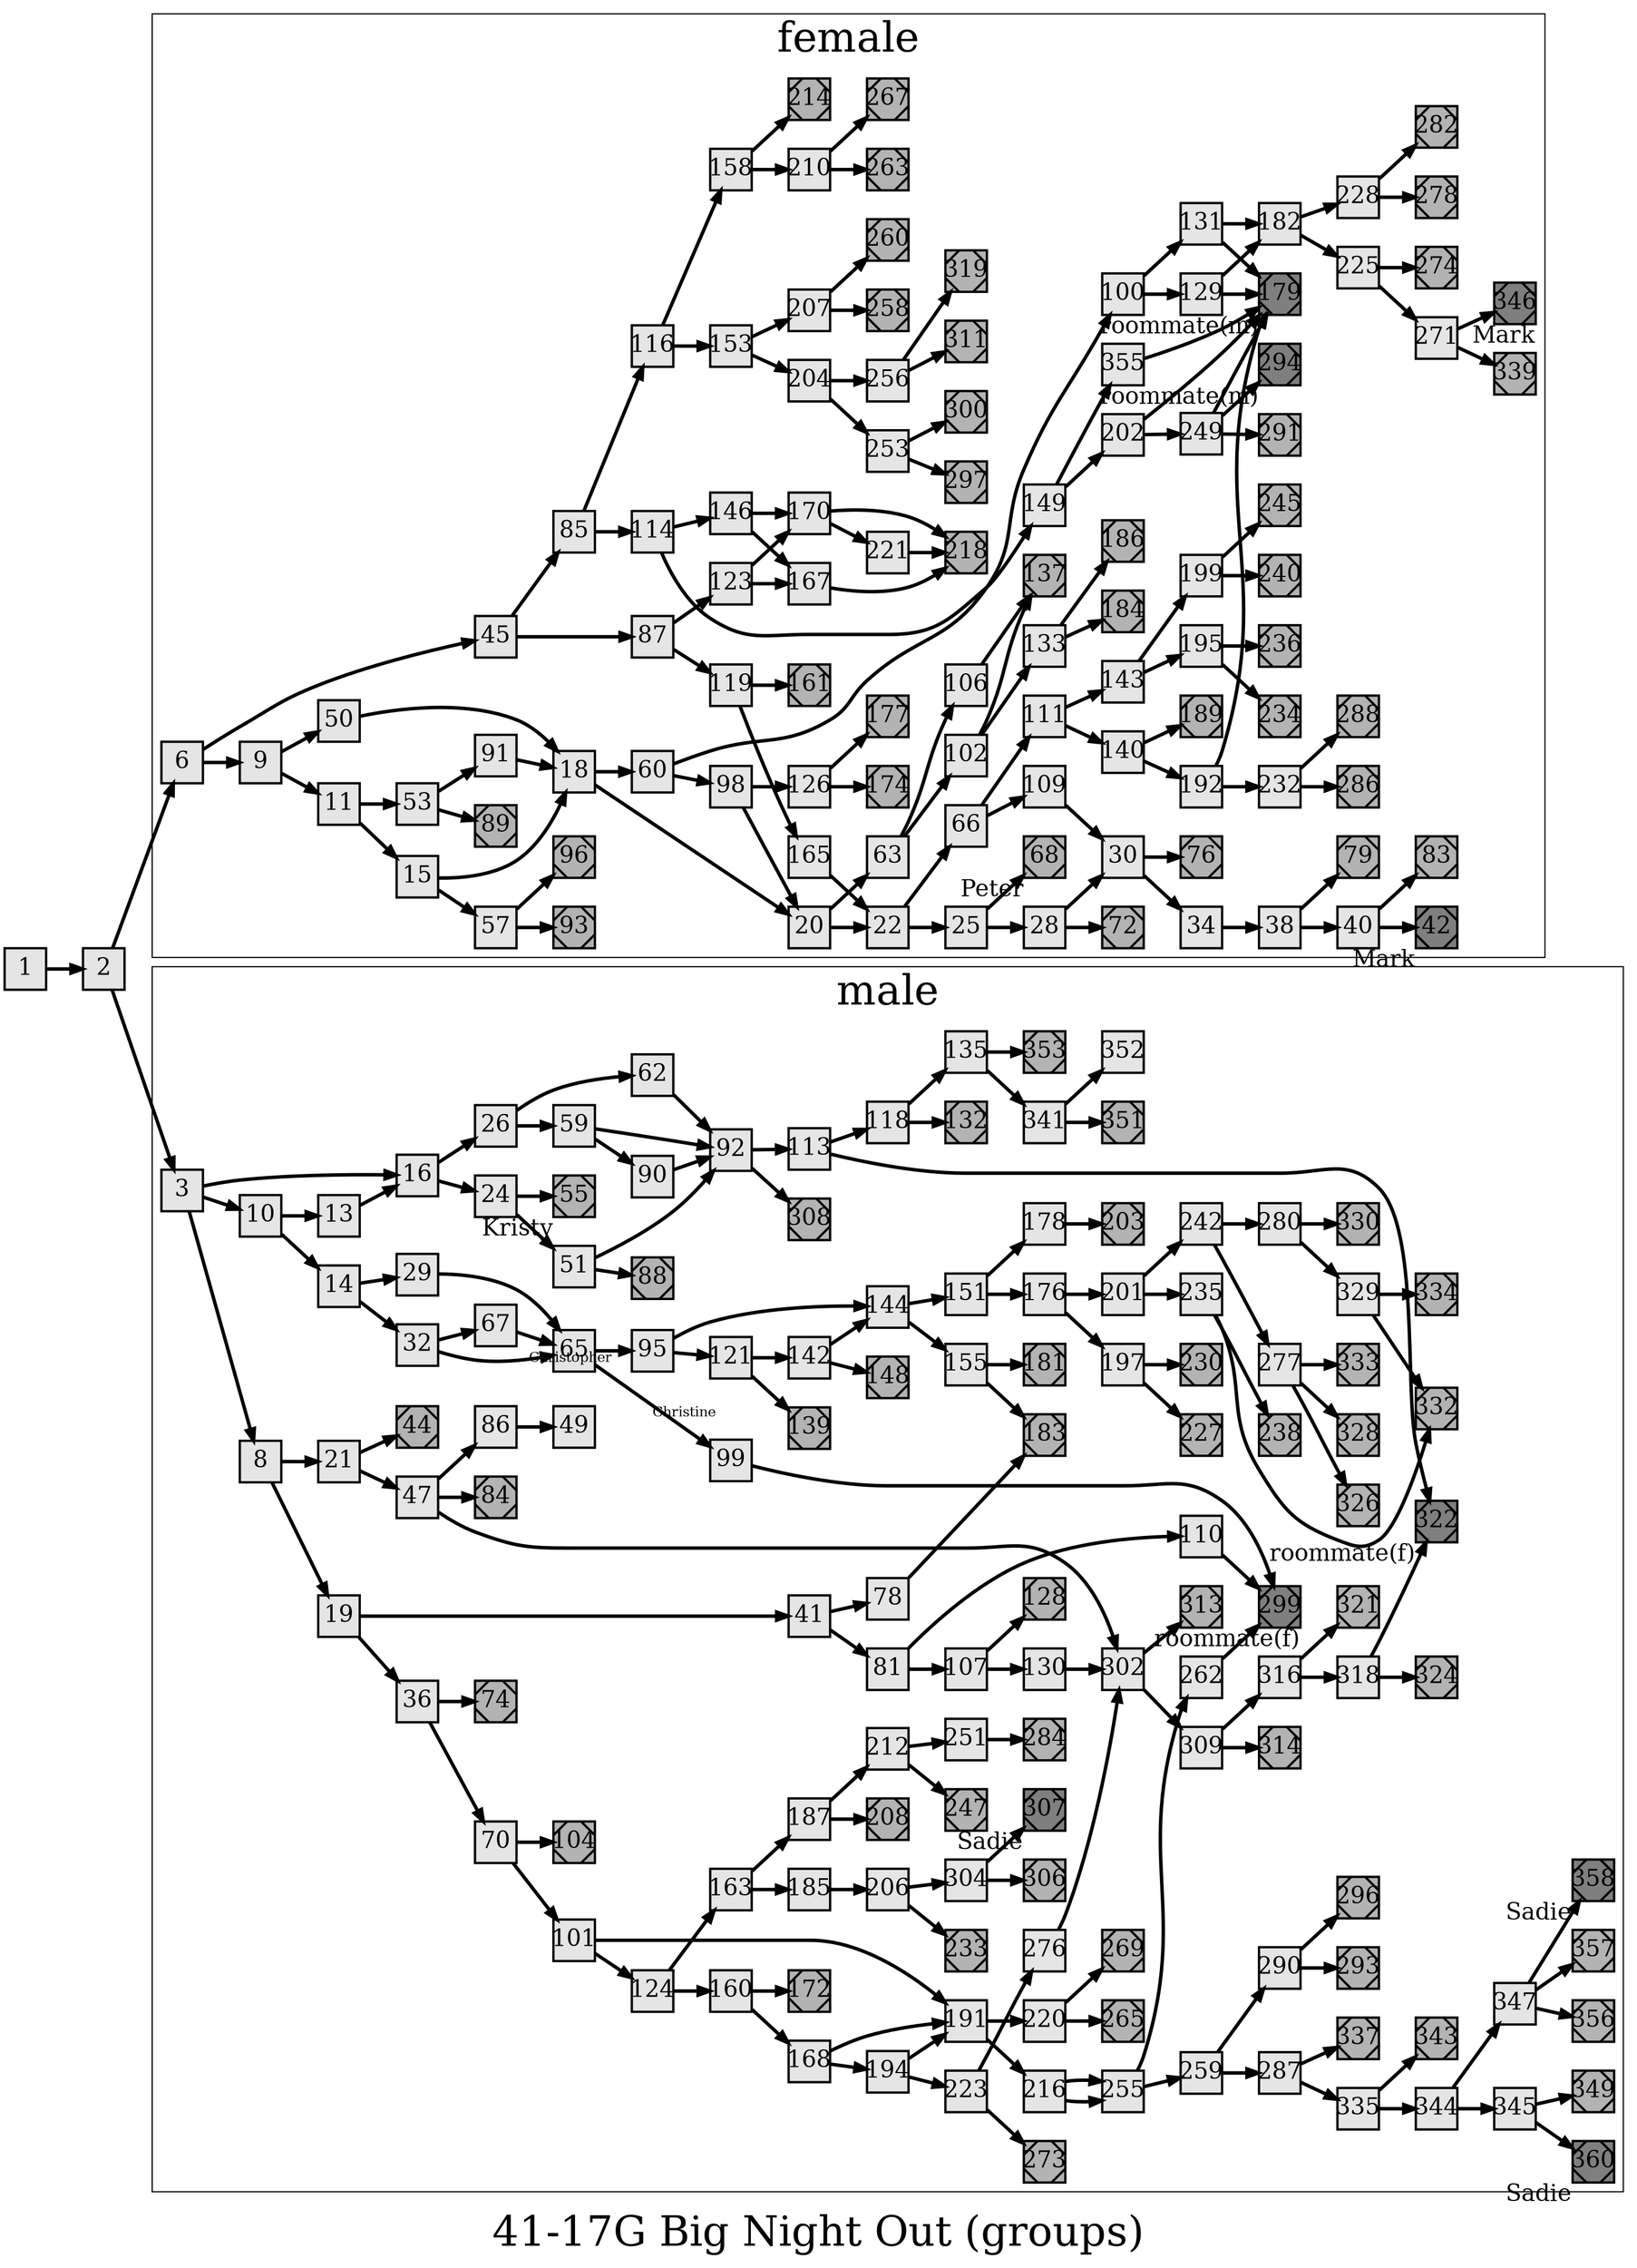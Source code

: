 digraph g{
  graph [ label="41-17G Big Night Out (groups)" rankdir=LR, ordering=out, fontsize=36, nodesep="0.35", ranksep="0.45"];
  node  [shape=rect, penwidth=2, fontsize=20, style=filled, fillcolor=grey90, margin="0,0", labelfloat=true, regular=true, fixedsize=true];
  edge  [labelfloat=true, penwidth=3, fontsize=12];

  1 -> 2;
  2 -> 6;
  2 -> 3;
  3 -> 8;
  3 -> 16;
  3 -> 10;
  6 -> 9;
  6 -> 45;
  8 -> 19;
  8 -> 21;
  9 -> 11;
  9 -> 50;
  10 -> 14;
  10 -> 13;
  11 -> 15;
  11 -> 53;
  13 -> 16;
  14 -> 32;
  14 -> 29;
  15 -> 18;
  15 -> 57;
  16 -> 24;
  16 -> 26;
  18 -> 60;
  18 -> 20;
  19 -> 36;
  19 -> 41;
  20 -> 22;
  20 -> 63;
  21 -> 44;
  21 -> 47;
  22 -> 25;
  22 -> 66;
  24 -> 51;
  24 -> 55;
  25 -> 28;
  25 -> 68;
  26 -> 59;
  26 -> 62;
  28 -> 30;
  28 -> 72;
  29 -> 65;
  30 -> 34;
  30 -> 76;
  32 -> 67;
  32 -> 65;
  34 -> 38;
  36 -> 70;
  36 -> 74;
  38 -> 40;
  38 -> 79;
  40 -> 42;
  40 -> 83;
  41 -> 78;
  41 -> 81;
  42	[ xlabel="E", shape=Msquare, fontsize=20, fillcolor=grey70, xlabel="" ];
  42	[ xlabel="WIN", shape=Msquare, fontsize=20, fillcolor=grey50 ];
  42	[ xlabel="Mark" ];
  44	[ xlabel="E", shape=Msquare, fontsize=20, fillcolor=grey70, xlabel="" ];
  45 -> 85;
  45 -> 87;
  47 -> 84;
  47 -> 302;
  47 -> 86;
  50 -> 18;
  51 -> 88;
  51 -> 92;
  53 -> 89;
  53 -> 91;
  55	[ xlabel="E", shape=Msquare, fontsize=20, fillcolor=grey70, xlabel="" ];
  55	[ xlabel="Kristy" ];
  57 -> 93;
  57 -> 96;
  59 -> 90;
  59 -> 92;
  60 -> 98;
  60 -> 100;
  62 -> 92;
  63 -> 102;
  63 -> 106;
  65 -> 95	[ xlabel="Christopher" ];
  65 -> 99	[ xlabel="Christine" ];
  66 -> 109;
  66 -> 111;
  67 -> 65;
  68	[ xlabel="E", shape=Msquare, fontsize=20, fillcolor=grey70, xlabel="" ];
  68	[ xlabel="Peter" ];
  70 -> 101;
  70 -> 104;
  72	[ xlabel="E", shape=Msquare, fontsize=20, fillcolor=grey70, xlabel="" ];
  74	[ xlabel="E", shape=Msquare, fontsize=20, fillcolor=grey70, xlabel="" ];
  76	[ xlabel="E", shape=Msquare, fontsize=20, fillcolor=grey70, xlabel="" ];
  78 -> 183;
  79	[ xlabel="E", shape=Msquare, fontsize=20, fillcolor=grey70, xlabel="" ];
  81 -> 107;
  81 -> 110;
  83	[ xlabel="E", shape=Msquare, fontsize=20, fillcolor=grey70, xlabel="" ];
  84	[ xlabel="E", shape=Msquare, fontsize=20, fillcolor=grey70, xlabel="" ];
  85 -> 114;
  85 -> 116;
  86 -> 49;
  87 -> 119;
  87 -> 123;
  88	[ xlabel="E", shape=Msquare, fontsize=20, fillcolor=grey70, xlabel="" ];
  89	[ xlabel="E", shape=Msquare, fontsize=20, fillcolor=grey70, xlabel="" ];
  90 -> 92;
  91 -> 18;
  92 -> 308;
  92 -> 113;
  93	[ xlabel="E", shape=Msquare, fontsize=20, fillcolor=grey70, xlabel="" ];
  95 -> 121;
  95 -> 144;
  96	[ xlabel="E", shape=Msquare, fontsize=20, fillcolor=grey70, xlabel="" ];
  98 -> 20;
  98 -> 126;
  99 -> 299;
  100 -> 129;
  100 -> 131;
  101 -> 124;
  101 -> 191;
  102 -> 133;
  102 -> 137;
  104	[ xlabel="E", shape=Msquare, fontsize=20, fillcolor=grey70, xlabel="" ];
  106 -> 137;
  107 -> 128;
  107 -> 130;
  109 -> 30;
  110 -> 299;
  111 -> 140;
  111 -> 143;
  113 -> 322;
  113 -> 118;
  114 -> 146;
  114 -> 149;
  116 -> 153;
  116 -> 158;
  118 -> 132;
  118 -> 135;
  119 -> 161;
  119 -> 165;
  121 -> 139;
  121 -> 142;
  123 -> 167;
  123 -> 170;
  124 -> 160;
  124 -> 163;
  126 -> 174;
  126 -> 177;
  128	[ xlabel="E", shape=Msquare, fontsize=20, fillcolor=grey70, xlabel="" ];
  129 -> 179;
  129 -> 182;
  130 -> 302;
  131 -> 179;
  131 -> 182;
  132	[ xlabel="E", shape=Msquare, fontsize=20, fillcolor=grey70, xlabel="" ];
  133 -> 184;
  133 -> 186;
  135 -> 341;
  135 -> 353;
  137	[ xlabel="E", shape=Msquare, fontsize=20, fillcolor=grey70, xlabel="" ];
  139	[ xlabel="E", shape=Msquare, fontsize=20, fillcolor=grey70, xlabel="" ];
  140 -> 189;
  140 -> 192;
  142 -> 148;
  142 -> 144;
  143 -> 195;
  143 -> 199;
  144 -> 155;
  144 -> 151;
  146 -> 167;
  146 -> 170;
  148	[ xlabel="E", shape=Msquare, fontsize=20, fillcolor=grey70, xlabel="" ];
  149 -> 202;
  149 -> 355;
  151 -> 176;
  151 -> 178;
  153 -> 204;
  153 -> 207;
  155 -> 181;
  155 -> 183;
  158 -> 210;
  158 -> 214;
  160 -> 168;
  160 -> 172;
  161	[ xlabel="E", shape=Msquare, fontsize=20, fillcolor=grey70, xlabel="" ];
  163 -> 185;
  163 -> 187;
  165 -> 22;
  167 -> 218;
  168 -> 191;
  168 -> 194;
  170 -> 221;
  170 -> 218;
  172	[ xlabel="E", shape=Msquare, fontsize=20, fillcolor=grey70, xlabel="" ];
  174	[ xlabel="E", shape=Msquare, fontsize=20, fillcolor=grey70, xlabel="" ];
  176 -> 197;
  176 -> 201;
  177	[ xlabel="E", shape=Msquare, fontsize=20, fillcolor=grey70, xlabel="" ];
  178 -> 203;
  179	[ xlabel="E", shape=Msquare, fontsize=20, fillcolor=grey70, xlabel="" ];
  181	[ xlabel="E", shape=Msquare, fontsize=20, fillcolor=grey70, xlabel="" ];
  182 -> 225;
  182 -> 228;
  183	[ xlabel="E", shape=Msquare, fontsize=20, fillcolor=grey70, xlabel="" ];
  184	[ xlabel="E", shape=Msquare, fontsize=20, fillcolor=grey70, xlabel="" ];
  185 -> 206;
  186	[ xlabel="E", shape=Msquare, fontsize=20, fillcolor=grey70, xlabel="" ];
  187 -> 208;
  187 -> 212;
  189	[ xlabel="E", shape=Msquare, fontsize=20, fillcolor=grey70, xlabel="" ];
  191 -> 216;
  191 -> 220;
  192 -> 232;
  192 -> 179;
  194 -> 223;
  194 -> 191;
  195 -> 234;
  195 -> 236;
  197 -> 227;
  197 -> 230;
  199 -> 240;
  199 -> 245;
  201 -> 235;
  201 -> 242;
  202 -> 179;
  202 -> 249;
  203	[ xlabel="E", shape=Msquare, fontsize=20, fillcolor=grey70, xlabel="" ];
  204 -> 253;
  204 -> 256;
  206 -> 233;
  206 -> 304;
  207 -> 258;
  207 -> 260;
  208	[ xlabel="E", shape=Msquare, fontsize=20, fillcolor=grey70, xlabel="" ];
  210 -> 263;
  210 -> 267;
  212 -> 247;
  212 -> 251;
  214	[ xlabel="E", shape=Msquare, fontsize=20, fillcolor=grey70, xlabel="" ];
  216 -> 255;
  216 -> 255;
  218	[ xlabel="E", shape=Msquare, fontsize=20, fillcolor=grey70, xlabel="" ];
  220 -> 265;
  220 -> 269;
  221 -> 218;
  223 -> 273;
  223 -> 276;
  225 -> 271;
  225 -> 274;
  227	[ xlabel="E", shape=Msquare, fontsize=20, fillcolor=grey70, xlabel="" ];
  228 -> 278;
  228 -> 282;
  230	[ xlabel="E", shape=Msquare, fontsize=20, fillcolor=grey70, xlabel="" ];
  232 -> 286;
  232 -> 288;
  233	[ xlabel="E", shape=Msquare, fontsize=20, fillcolor=grey70, xlabel="" ];
  234	[ xlabel="E", shape=Msquare, fontsize=20, fillcolor=grey70, xlabel="" ];
  235 -> 238;
  235 -> 332;
  236	[ xlabel="E", shape=Msquare, fontsize=20, fillcolor=grey70, xlabel="" ];
  238	[ xlabel="E", shape=Msquare, fontsize=20, fillcolor=grey70, xlabel="" ];
  240	[ xlabel="E", shape=Msquare, fontsize=20, fillcolor=grey70, xlabel="" ];
  242 -> 277;
  242 -> 280;
  245	[ xlabel="E", shape=Msquare, fontsize=20, fillcolor=grey70, xlabel="" ];
  247	[ xlabel="E", shape=Msquare, fontsize=20, fillcolor=grey70, xlabel="" ];
  249 -> 291;
  249 -> 294;
  249 -> 179;
  251 -> 284;
  253 -> 297;
  253 -> 300;
  255 -> 259;
  255 -> 262;
  256 -> 311;
  256 -> 319;
  258	[ xlabel="E", shape=Msquare, fontsize=20, fillcolor=grey70, xlabel="" ];
  259 -> 287;
  259 -> 290;
  260	[ xlabel="E", shape=Msquare, fontsize=20, fillcolor=grey70, xlabel="" ];
  262 -> 299;
  263	[ xlabel="E", shape=Msquare, fontsize=20, fillcolor=grey70, xlabel="" ];
  265	[ xlabel="E", shape=Msquare, fontsize=20, fillcolor=grey70, xlabel="" ];
  267	[ xlabel="E", shape=Msquare, fontsize=20, fillcolor=grey70, xlabel="" ];
  269	[ xlabel="E", shape=Msquare, fontsize=20, fillcolor=grey70, xlabel="" ];
  271 -> 339;
  271 -> 346;
  273	[ xlabel="E", shape=Msquare, fontsize=20, fillcolor=grey70, xlabel="" ];
  274	[ xlabel="E", shape=Msquare, fontsize=20, fillcolor=grey70, xlabel="" ];
  276 -> 302;
  277 -> 326;
  277 -> 328;
  277 -> 333;
  278	[ xlabel="E", shape=Msquare, fontsize=20, fillcolor=grey70, xlabel="" ];
  280 -> 329;
  280 -> 330;
  282	[ xlabel="E", shape=Msquare, fontsize=20, fillcolor=grey70, xlabel="" ];
  284	[ xlabel="E", shape=Msquare, fontsize=20, fillcolor=grey70, xlabel="" ];
  286	[ xlabel="E", shape=Msquare, fontsize=20, fillcolor=grey70, xlabel="" ];
  287 -> 335;
  287 -> 337;
  288	[ xlabel="E", shape=Msquare, fontsize=20, fillcolor=grey70, xlabel="" ];
  290 -> 293;
  290 -> 296;
  291	[ xlabel="E", shape=Msquare, fontsize=20, fillcolor=grey70, xlabel="" ];
  293	[ xlabel="E", shape=Msquare, fontsize=20, fillcolor=grey70, xlabel="" ];
  294	[ xlabel="E", shape=Msquare, fontsize=20, fillcolor=grey70, xlabel="" ];
  296	[ xlabel="E", shape=Msquare, fontsize=20, fillcolor=grey70, xlabel="" ];
  297	[ xlabel="E", shape=Msquare, fontsize=20, fillcolor=grey70, xlabel="" ];
  299	[ xlabel="E", shape=Msquare, fontsize=20, fillcolor=grey70, xlabel="" ];
  300	[ xlabel="E", shape=Msquare, fontsize=20, fillcolor=grey70, xlabel="" ];
  302 -> 309;
  302 -> 313;
  304 -> 306;
  304 -> 307;
  306	[ xlabel="E", shape=Msquare, fontsize=20, fillcolor=grey70, xlabel="" ];
  307	[ xlabel="E", shape=Msquare, fontsize=20, fillcolor=grey70, xlabel="" ];
  308	[ xlabel="E", shape=Msquare, fontsize=20, fillcolor=grey70, xlabel="" ];
  309 -> 314;
  309 -> 316;
  311	[ xlabel="E", shape=Msquare, fontsize=20, fillcolor=grey70, xlabel="" ];
  313	[ xlabel="E", shape=Msquare, fontsize=20, fillcolor=grey70, xlabel="" ];
  314	[ xlabel="E", shape=Msquare, fontsize=20, fillcolor=grey70, xlabel="" ];
  316 -> 318;
  316 -> 321;
  318 -> 322;
  318 -> 324;
  319	[ xlabel="E", shape=Msquare, fontsize=20, fillcolor=grey70, xlabel="" ];
  321	[ xlabel="E", shape=Msquare, fontsize=20, fillcolor=grey70, xlabel="" ];
  322	[ xlabel="E", shape=Msquare, fontsize=20, fillcolor=grey70, xlabel="" ];
  324	[ xlabel="E", shape=Msquare, fontsize=20, fillcolor=grey70, xlabel="" ];
  326	[ xlabel="E", shape=Msquare, fontsize=20, fillcolor=grey70, xlabel="" ];
  328	[ xlabel="E", shape=Msquare, fontsize=20, fillcolor=grey70, xlabel="" ];
  329 -> 332;
  329 -> 334;
  330	[ xlabel="E", shape=Msquare, fontsize=20, fillcolor=grey70, xlabel="" ];
  332	[ xlabel="E", shape=Msquare, fontsize=20, fillcolor=grey70, xlabel="" ];
  333	[ xlabel="E", shape=Msquare, fontsize=20, fillcolor=grey70, xlabel="" ];
  334	[ xlabel="E", shape=Msquare, fontsize=20, fillcolor=grey70, xlabel="" ];
  335 -> 344;
  335 -> 343;
  337	[ xlabel="E", shape=Msquare, fontsize=20, fillcolor=grey70, xlabel="" ];
  339	[ xlabel="E", shape=Msquare, fontsize=20, fillcolor=grey70, xlabel="" ];
  341 -> 351;
  341 -> 352;
  343	[ xlabel="E", shape=Msquare, fontsize=20, fillcolor=grey70, xlabel="" ];
  344 -> 345;
  344 -> 347;
  345 -> 360;
  345 -> 349;
  346	[ xlabel="E", shape=Msquare, fontsize=20, fillcolor=grey70, xlabel="" ];
  347 -> 356;
  347 -> 357;
  347 -> 358;
  349	[ xlabel="E", shape=Msquare, fontsize=20, fillcolor=grey70, xlabel="" ];
  351	[ xlabel="E", shape=Msquare, fontsize=20, fillcolor=grey70, xlabel="" ];
  353	[ xlabel="E", shape=Msquare, fontsize=20, fillcolor=grey70, xlabel="" ];
  355 -> 179;
  356	[ xlabel="E", shape=Msquare, fontsize=20, fillcolor=grey70, xlabel="" ];
  357	[ xlabel="E", shape=Msquare, fontsize=20, fillcolor=grey70, xlabel="" ];
  358	[ xlabel="E", shape=Msquare, fontsize=20, fillcolor=grey70, xlabel="" ];
  360	[ xlabel="E", shape=Msquare, fontsize=20, fillcolor=grey70, xlabel="" ];

  179	[ xlabel="WIN", shape=Msquare, fontsize=20, fillcolor=grey50 ];
  179	[ xlabel="roommate(m)" ];
  294	[ xlabel="WIN", shape=Msquare, fontsize=20, fillcolor=grey50 ];
  294	[ xlabel="roommate(m)" ];
  299	[ xlabel="WIN", shape=Msquare, fontsize=20, fillcolor=grey50 ];
  299	[ xlabel="roommate(f)" ];
  322	[ xlabel="WIN", shape=Msquare, fontsize=20, fillcolor=grey50 ];
  322	[ xlabel="roommate(f)" ];
  307	[ xlabel="WIN", shape=Msquare, fontsize=20, fillcolor=grey50 ];
  307	[ xlabel="Sadie" ];
  346	[ xlabel="WIN", shape=Msquare, fontsize=20, fillcolor=grey50 ];
  346	[ xlabel="Mark" ];
  358	[ xlabel="WIN", shape=Msquare, fontsize=20, fillcolor=grey50 ];
  358	[ xlabel="Sadie" ];
  360	[ xlabel="WIN", shape=Msquare, fontsize=20, fillcolor=grey50 ];
  360	[ xlabel="Sadie" ];

  subgraph cluster_female {
    label="female";
    100;   102;   106;   109;   11;   111;   114;   116;   119;   123;   126;   129;   131;   133;   137;   140;   143;   146;   149;   15;   153;   158;   161;   165;   167;   170;   174;   177;   179;   18;   182;   184;   186;   189;   192;   195;   199;   20;   202;   204;   207;   210;   214;   218;   22;   221;   225;   228;   232;   234;   236;   240;   245;   249;   25;   253;   256;   258;   260;   263;   267;   271;   274;   278;   28;   282;   286;   288;   291;   294;   297;   30;   300;   311;   319;   339;   34;   346;   355;   38;   40;   42;  45;  50;   53;   57;   6;   60;   63;   66;   68;   72;   76;   79;  83;   85;   87;   89;   9;   91;  93;   96;   98;
  }
  
  subgraph cluster_male {
    label="male";
    10;   101;   104;   107;   110;   113;   118;   121;   124;   128;   13;   130;   132;   135;   139;   14;   142;   144;   148;   151;   155;   16;   160;   163;   168;   172;   176;   178;   181;   183;   185;   187;   19;   191;   194;   197;   201;   203;   206;   208;   21;   212;   216;   220;   223;   227;   230;   233;   235;   238;   24;   242;   247;   251;   255;   259;   26;   262;   265;   269;   273;   276;   277;   280;   284;   287;   29;   290;   293;   296;   299;   3;   302;   304;   306;   307;   308;   309;   313;   314;   316;   318;   32;   321;   322;   324;   326;   328;   329;   330;   332;   333;   334;   335;   337;   341;   343;   344;   345;   347;   349;   351;   352;   353;   356;   357;   358;   36;   360;   41;   44;   47;   49;   51;   55;   59;   62;   65;   67;   70;  74;   78;   8;   81;   84;   86;   88;   90;   92;   95;   99;
  }
}

